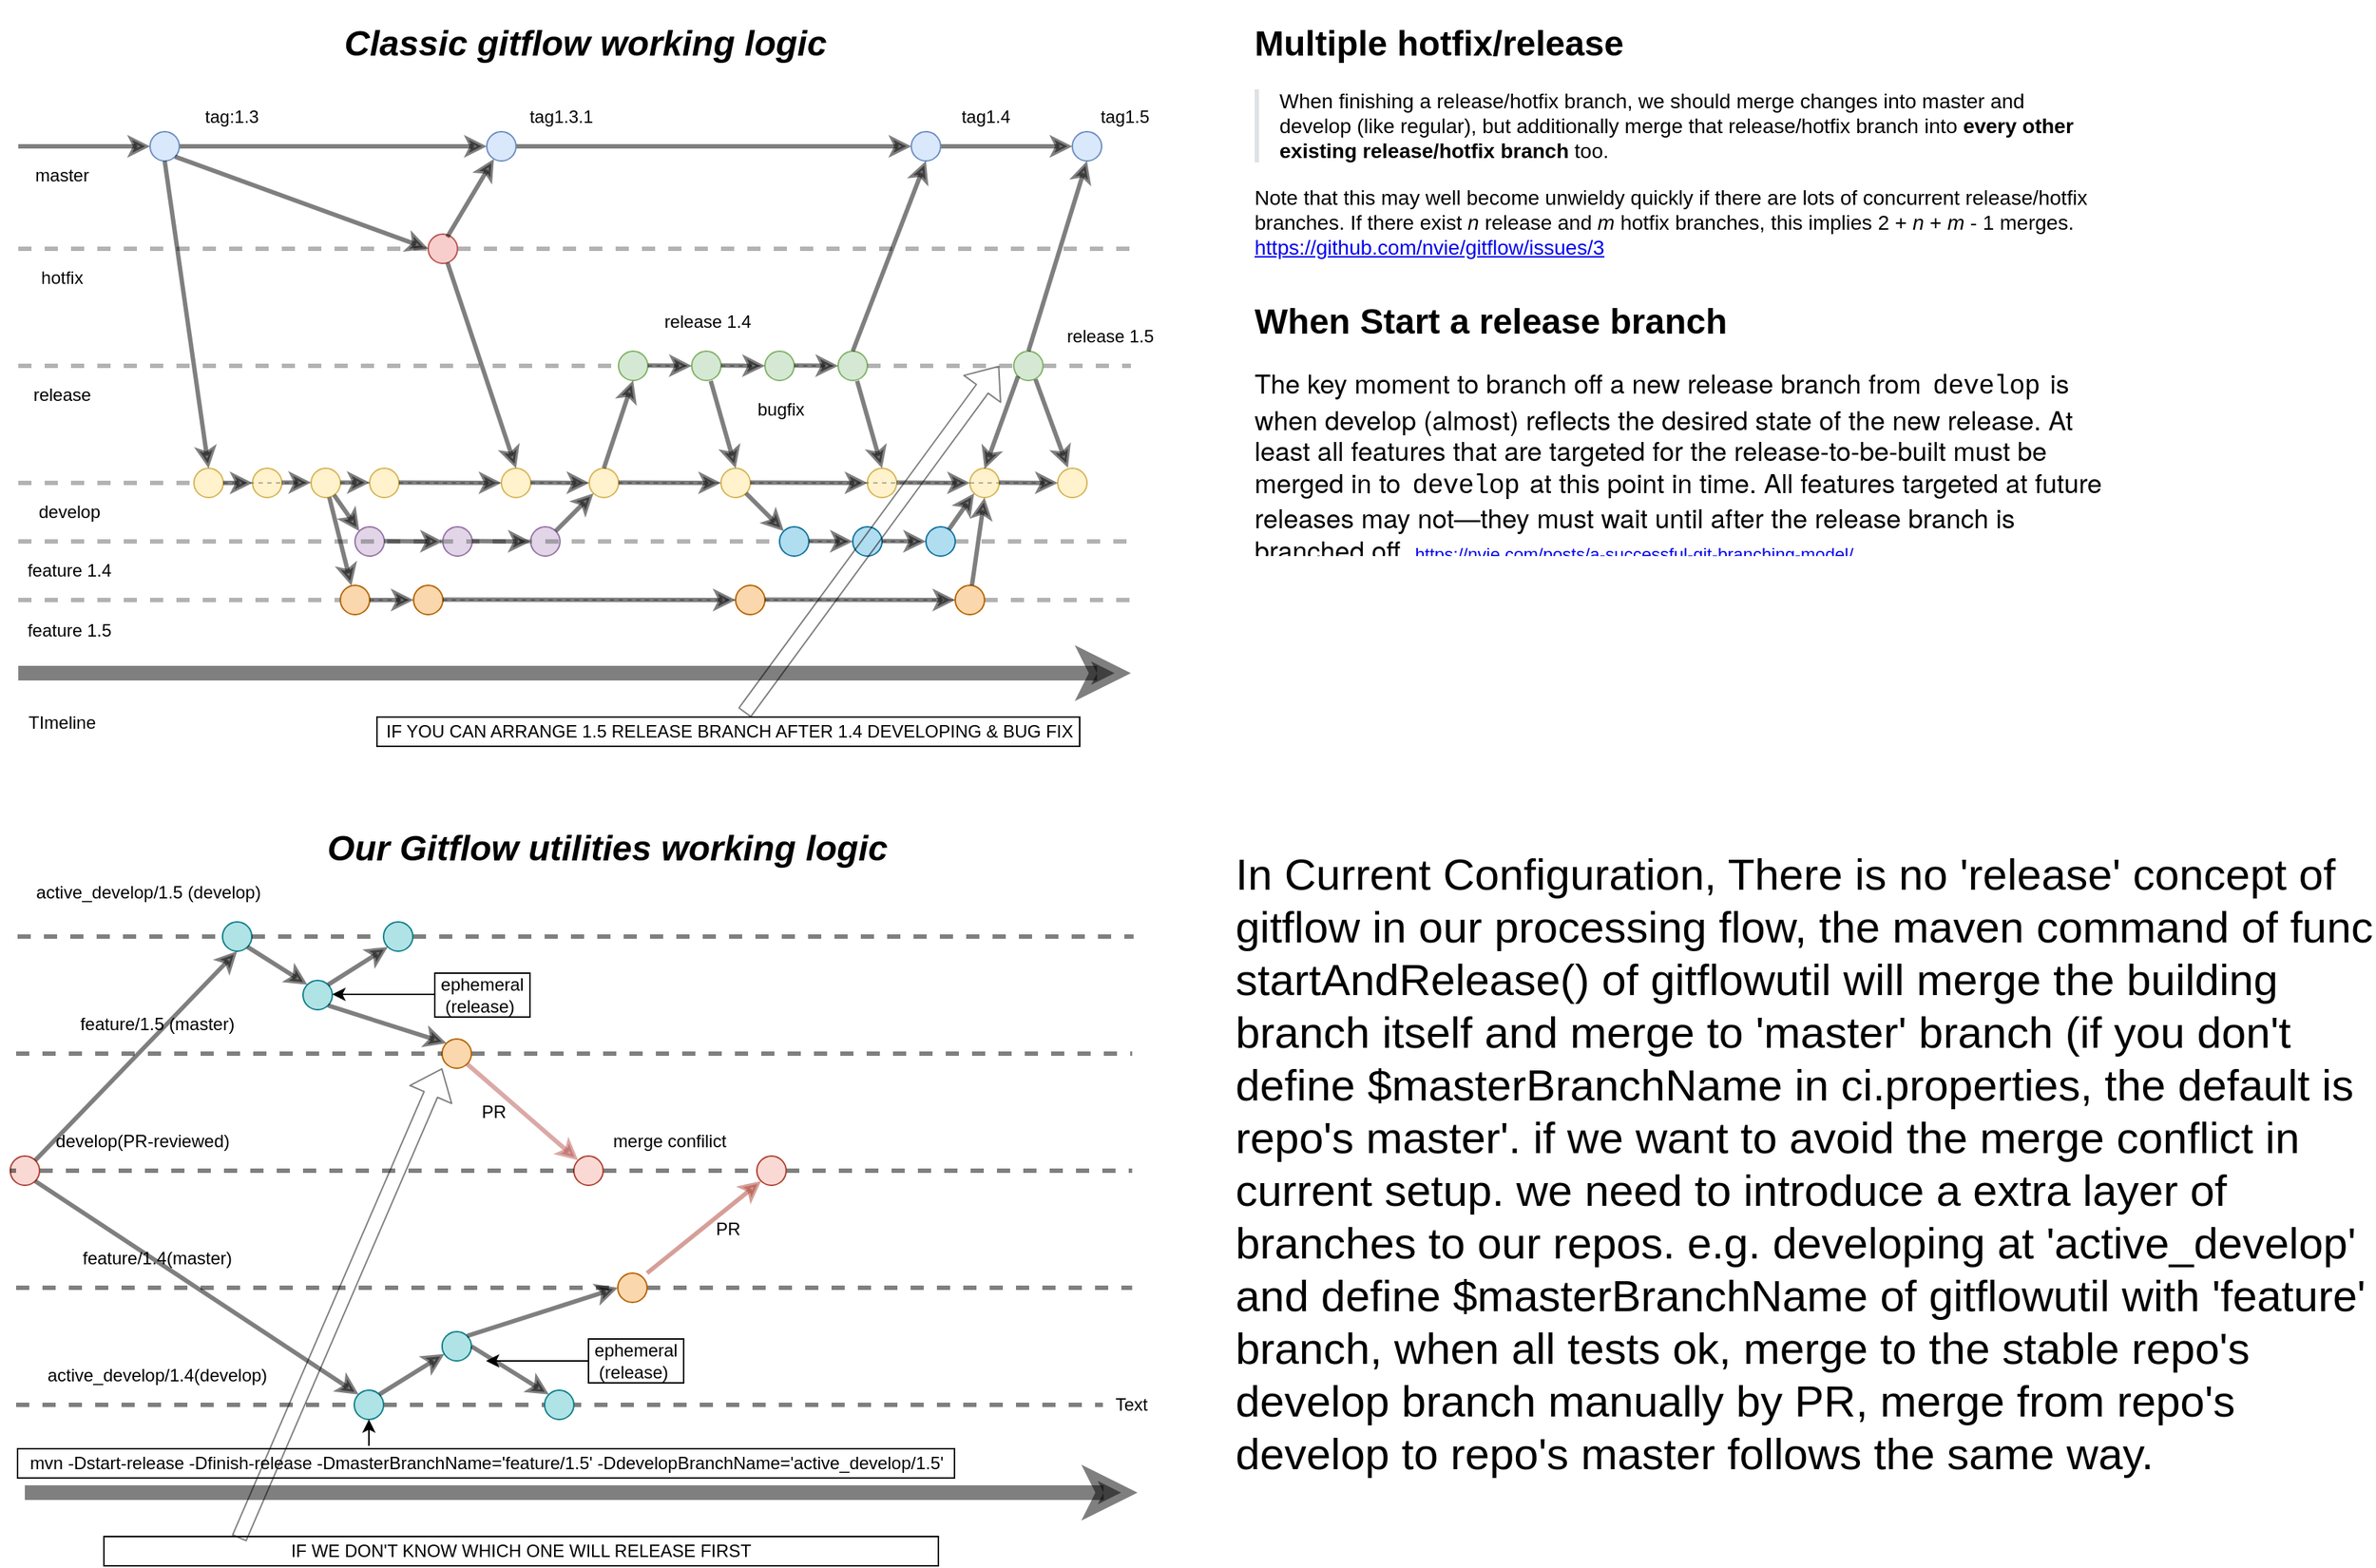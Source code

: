 <mxfile version="13.0.1" type="github">
  <diagram id="pTIBHhMJ6O9ynmmQ5_P_" name="Page-1">
    <mxGraphModel dx="1330" dy="680" grid="1" gridSize="10" guides="1" tooltips="1" connect="1" arrows="1" fold="1" page="1" pageScale="1" pageWidth="850" pageHeight="1100" math="0" shadow="0">
      <root>
        <mxCell id="0" />
        <mxCell id="1" parent="0" />
        <mxCell id="IrSjTnCQqFItNlR5k4_0-5" value="" style="endArrow=none;dashed=1;html=1;opacity=50;fillColor=#f5f5f5;strokeColor=#666666;strokeWidth=3;" parent="1" source="IrSjTnCQqFItNlR5k4_0-18" edge="1">
          <mxGeometry width="50" height="50" relative="1" as="geometry">
            <mxPoint x="40.5" y="180" as="sourcePoint" />
            <mxPoint x="800.5" y="180" as="targetPoint" />
          </mxGeometry>
        </mxCell>
        <mxCell id="IrSjTnCQqFItNlR5k4_0-6" value="" style="endArrow=none;dashed=1;html=1;opacity=50;fillColor=#f5f5f5;strokeColor=#666666;strokeWidth=3;" parent="1" source="IrSjTnCQqFItNlR5k4_0-28" edge="1">
          <mxGeometry width="50" height="50" relative="1" as="geometry">
            <mxPoint x="40.5" y="260" as="sourcePoint" />
            <mxPoint x="800.5" y="260" as="targetPoint" />
          </mxGeometry>
        </mxCell>
        <mxCell id="IrSjTnCQqFItNlR5k4_0-1" value="" style="endArrow=classic;html=1;strokeWidth=3;opacity=50;" parent="1" edge="1">
          <mxGeometry width="50" height="50" relative="1" as="geometry">
            <mxPoint x="40.5" y="110" as="sourcePoint" />
            <mxPoint x="130.5" y="110" as="targetPoint" />
          </mxGeometry>
        </mxCell>
        <mxCell id="IrSjTnCQqFItNlR5k4_0-2" value="" style="endArrow=classic;html=1;strokeWidth=3;opacity=50;" parent="1" edge="1">
          <mxGeometry width="50" height="50" relative="1" as="geometry">
            <mxPoint x="150.5" y="110" as="sourcePoint" />
            <mxPoint x="360.5" y="110" as="targetPoint" />
          </mxGeometry>
        </mxCell>
        <mxCell id="IrSjTnCQqFItNlR5k4_0-3" value="" style="endArrow=classic;html=1;strokeWidth=3;opacity=50;" parent="1" edge="1">
          <mxGeometry width="50" height="50" relative="1" as="geometry">
            <mxPoint x="380.5" y="110" as="sourcePoint" />
            <mxPoint x="650.5" y="110" as="targetPoint" />
          </mxGeometry>
        </mxCell>
        <mxCell id="IrSjTnCQqFItNlR5k4_0-4" value="" style="endArrow=classic;html=1;strokeWidth=3;opacity=50;" parent="1" edge="1">
          <mxGeometry width="50" height="50" relative="1" as="geometry">
            <mxPoint x="670.5" y="110" as="sourcePoint" />
            <mxPoint x="760.5" y="110" as="targetPoint" />
          </mxGeometry>
        </mxCell>
        <mxCell id="IrSjTnCQqFItNlR5k4_0-7" value="" style="endArrow=none;dashed=1;html=1;opacity=50;fillColor=#f5f5f5;strokeColor=#666666;" parent="1" source="IrSjTnCQqFItNlR5k4_0-49" edge="1">
          <mxGeometry width="50" height="50" relative="1" as="geometry">
            <mxPoint x="40.5" y="340" as="sourcePoint" />
            <mxPoint x="760.5" y="340" as="targetPoint" />
          </mxGeometry>
        </mxCell>
        <mxCell id="IrSjTnCQqFItNlR5k4_0-8" value="" style="endArrow=none;dashed=1;html=1;opacity=50;fillColor=#f5f5f5;strokeColor=#666666;strokeWidth=3;" parent="1" source="IrSjTnCQqFItNlR5k4_0-58" edge="1">
          <mxGeometry width="50" height="50" relative="1" as="geometry">
            <mxPoint x="40.5" y="380" as="sourcePoint" />
            <mxPoint x="800.5" y="380" as="targetPoint" />
          </mxGeometry>
        </mxCell>
        <mxCell id="IrSjTnCQqFItNlR5k4_0-9" value="" style="endArrow=none;dashed=1;html=1;opacity=50;fillColor=#f5f5f5;strokeColor=#666666;strokeWidth=3;" parent="1" source="IrSjTnCQqFItNlR5k4_0-66" edge="1">
          <mxGeometry width="50" height="50" relative="1" as="geometry">
            <mxPoint x="40.5" y="420" as="sourcePoint" />
            <mxPoint x="800.5" y="420" as="targetPoint" />
          </mxGeometry>
        </mxCell>
        <mxCell id="IrSjTnCQqFItNlR5k4_0-10" value="" style="endArrow=classic;html=1;opacity=50;strokeWidth=10;" parent="1" edge="1">
          <mxGeometry width="50" height="50" relative="1" as="geometry">
            <mxPoint x="40.5" y="470" as="sourcePoint" />
            <mxPoint x="800.5" y="470" as="targetPoint" />
          </mxGeometry>
        </mxCell>
        <mxCell id="IrSjTnCQqFItNlR5k4_0-14" value="" style="ellipse;whiteSpace=wrap;html=1;aspect=fixed;fillColor=#dae8fc;strokeColor=#6c8ebf;" parent="1" vertex="1">
          <mxGeometry x="130.5" y="100" width="20" height="20" as="geometry" />
        </mxCell>
        <mxCell id="IrSjTnCQqFItNlR5k4_0-15" value="" style="ellipse;whiteSpace=wrap;html=1;aspect=fixed;fillColor=#dae8fc;strokeColor=#6c8ebf;" parent="1" vertex="1">
          <mxGeometry x="360.5" y="100" width="20" height="20" as="geometry" />
        </mxCell>
        <mxCell id="IrSjTnCQqFItNlR5k4_0-16" value="" style="ellipse;whiteSpace=wrap;html=1;aspect=fixed;fillColor=#dae8fc;strokeColor=#6c8ebf;" parent="1" vertex="1">
          <mxGeometry x="650.5" y="100" width="20" height="20" as="geometry" />
        </mxCell>
        <mxCell id="IrSjTnCQqFItNlR5k4_0-17" value="" style="ellipse;whiteSpace=wrap;html=1;aspect=fixed;fillColor=#dae8fc;strokeColor=#6c8ebf;" parent="1" vertex="1">
          <mxGeometry x="760.5" y="100" width="20" height="20" as="geometry" />
        </mxCell>
        <mxCell id="IrSjTnCQqFItNlR5k4_0-18" value="" style="ellipse;whiteSpace=wrap;html=1;aspect=fixed;fillColor=#f8cecc;strokeColor=#b85450;" parent="1" vertex="1">
          <mxGeometry x="320.5" y="170" width="20" height="20" as="geometry" />
        </mxCell>
        <mxCell id="IrSjTnCQqFItNlR5k4_0-19" value="" style="endArrow=none;dashed=1;html=1;opacity=50;fillColor=#f5f5f5;strokeColor=#666666;strokeWidth=3;" parent="1" target="IrSjTnCQqFItNlR5k4_0-18" edge="1">
          <mxGeometry width="50" height="50" relative="1" as="geometry">
            <mxPoint x="40.5" y="180" as="sourcePoint" />
            <mxPoint x="760.5" y="180" as="targetPoint" />
          </mxGeometry>
        </mxCell>
        <mxCell id="IrSjTnCQqFItNlR5k4_0-20" value="" style="ellipse;whiteSpace=wrap;html=1;aspect=fixed;fillColor=#d5e8d4;strokeColor=#82b366;" parent="1" vertex="1">
          <mxGeometry x="450.5" y="250" width="20" height="20" as="geometry" />
        </mxCell>
        <mxCell id="IrSjTnCQqFItNlR5k4_0-21" value="" style="endArrow=none;dashed=1;html=1;opacity=50;fillColor=#f5f5f5;strokeColor=#666666;strokeWidth=3;" parent="1" target="IrSjTnCQqFItNlR5k4_0-20" edge="1">
          <mxGeometry width="50" height="50" relative="1" as="geometry">
            <mxPoint x="40.5" y="260" as="sourcePoint" />
            <mxPoint x="760.5" y="260" as="targetPoint" />
          </mxGeometry>
        </mxCell>
        <mxCell id="IrSjTnCQqFItNlR5k4_0-22" value="" style="ellipse;whiteSpace=wrap;html=1;aspect=fixed;fillColor=#d5e8d4;strokeColor=#82b366;" parent="1" vertex="1">
          <mxGeometry x="500.5" y="250" width="20" height="20" as="geometry" />
        </mxCell>
        <mxCell id="IrSjTnCQqFItNlR5k4_0-23" value="" style="endArrow=none;dashed=1;html=1;opacity=50;fillColor=#f5f5f5;strokeColor=#666666;" parent="1" source="IrSjTnCQqFItNlR5k4_0-20" target="IrSjTnCQqFItNlR5k4_0-22" edge="1">
          <mxGeometry width="50" height="50" relative="1" as="geometry">
            <mxPoint x="470.5" y="260" as="sourcePoint" />
            <mxPoint x="760.5" y="260" as="targetPoint" />
          </mxGeometry>
        </mxCell>
        <mxCell id="IrSjTnCQqFItNlR5k4_0-24" value="" style="ellipse;whiteSpace=wrap;html=1;aspect=fixed;fillColor=#d5e8d4;strokeColor=#82b366;" parent="1" vertex="1">
          <mxGeometry x="550.5" y="250" width="20" height="20" as="geometry" />
        </mxCell>
        <mxCell id="IrSjTnCQqFItNlR5k4_0-25" value="" style="endArrow=none;dashed=1;html=1;opacity=50;fillColor=#f5f5f5;strokeColor=#666666;" parent="1" source="IrSjTnCQqFItNlR5k4_0-22" target="IrSjTnCQqFItNlR5k4_0-24" edge="1">
          <mxGeometry width="50" height="50" relative="1" as="geometry">
            <mxPoint x="520.5" y="260" as="sourcePoint" />
            <mxPoint x="760.5" y="260" as="targetPoint" />
          </mxGeometry>
        </mxCell>
        <mxCell id="IrSjTnCQqFItNlR5k4_0-26" value="" style="ellipse;whiteSpace=wrap;html=1;aspect=fixed;fillColor=#d5e8d4;strokeColor=#82b366;" parent="1" vertex="1">
          <mxGeometry x="600.5" y="250" width="20" height="20" as="geometry" />
        </mxCell>
        <mxCell id="IrSjTnCQqFItNlR5k4_0-27" value="" style="endArrow=none;dashed=1;html=1;opacity=50;fillColor=#f5f5f5;strokeColor=#666666;" parent="1" source="IrSjTnCQqFItNlR5k4_0-24" target="IrSjTnCQqFItNlR5k4_0-26" edge="1">
          <mxGeometry width="50" height="50" relative="1" as="geometry">
            <mxPoint x="570.5" y="260" as="sourcePoint" />
            <mxPoint x="760.5" y="260" as="targetPoint" />
          </mxGeometry>
        </mxCell>
        <mxCell id="IrSjTnCQqFItNlR5k4_0-28" value="" style="ellipse;whiteSpace=wrap;html=1;aspect=fixed;fillColor=#d5e8d4;strokeColor=#82b366;" parent="1" vertex="1">
          <mxGeometry x="720.5" y="250" width="20" height="20" as="geometry" />
        </mxCell>
        <mxCell id="IrSjTnCQqFItNlR5k4_0-29" value="" style="endArrow=none;dashed=1;html=1;opacity=50;fillColor=#f5f5f5;strokeColor=#666666;strokeWidth=3;" parent="1" source="IrSjTnCQqFItNlR5k4_0-26" target="IrSjTnCQqFItNlR5k4_0-28" edge="1">
          <mxGeometry width="50" height="50" relative="1" as="geometry">
            <mxPoint x="620.5" y="260" as="sourcePoint" />
            <mxPoint x="760.5" y="260" as="targetPoint" />
          </mxGeometry>
        </mxCell>
        <mxCell id="IrSjTnCQqFItNlR5k4_0-34" value="" style="ellipse;whiteSpace=wrap;html=1;aspect=fixed;fillColor=#fff2cc;strokeColor=#d6b656;" parent="1" vertex="1">
          <mxGeometry x="160.5" y="330" width="20" height="20" as="geometry" />
        </mxCell>
        <mxCell id="IrSjTnCQqFItNlR5k4_0-35" value="" style="endArrow=none;dashed=1;html=1;opacity=50;fillColor=#f5f5f5;strokeColor=#666666;strokeWidth=3;" parent="1" target="IrSjTnCQqFItNlR5k4_0-34" edge="1">
          <mxGeometry width="50" height="50" relative="1" as="geometry">
            <mxPoint x="40.5" y="340" as="sourcePoint" />
            <mxPoint x="760.5" y="340" as="targetPoint" />
          </mxGeometry>
        </mxCell>
        <mxCell id="IrSjTnCQqFItNlR5k4_0-36" value="" style="ellipse;whiteSpace=wrap;html=1;aspect=fixed;fillColor=#fff2cc;strokeColor=#d6b656;" parent="1" vertex="1">
          <mxGeometry x="200.5" y="330" width="20" height="20" as="geometry" />
        </mxCell>
        <mxCell id="IrSjTnCQqFItNlR5k4_0-37" value="" style="ellipse;whiteSpace=wrap;html=1;aspect=fixed;fillColor=#fff2cc;strokeColor=#d6b656;" parent="1" vertex="1">
          <mxGeometry x="240.5" y="330" width="20" height="20" as="geometry" />
        </mxCell>
        <mxCell id="IrSjTnCQqFItNlR5k4_0-38" value="" style="endArrow=none;dashed=1;html=1;opacity=50;fillColor=#f5f5f5;strokeColor=#666666;" parent="1" source="IrSjTnCQqFItNlR5k4_0-34" target="IrSjTnCQqFItNlR5k4_0-37" edge="1">
          <mxGeometry width="50" height="50" relative="1" as="geometry">
            <mxPoint x="190.5" y="340" as="sourcePoint" />
            <mxPoint x="760.5" y="340" as="targetPoint" />
            <Array as="points">
              <mxPoint x="210.5" y="340" />
            </Array>
          </mxGeometry>
        </mxCell>
        <mxCell id="IrSjTnCQqFItNlR5k4_0-39" value="" style="ellipse;whiteSpace=wrap;html=1;aspect=fixed;fillColor=#fff2cc;strokeColor=#d6b656;" parent="1" vertex="1">
          <mxGeometry x="280.5" y="330" width="20" height="20" as="geometry" />
        </mxCell>
        <mxCell id="IrSjTnCQqFItNlR5k4_0-40" value="" style="endArrow=none;dashed=1;html=1;opacity=50;fillColor=#f5f5f5;strokeColor=#666666;" parent="1" source="IrSjTnCQqFItNlR5k4_0-37" target="IrSjTnCQqFItNlR5k4_0-39" edge="1">
          <mxGeometry width="50" height="50" relative="1" as="geometry">
            <mxPoint x="270.5" y="340" as="sourcePoint" />
            <mxPoint x="760.5" y="340" as="targetPoint" />
          </mxGeometry>
        </mxCell>
        <mxCell id="IrSjTnCQqFItNlR5k4_0-41" value="" style="ellipse;whiteSpace=wrap;html=1;aspect=fixed;fillColor=#fff2cc;strokeColor=#d6b656;" parent="1" vertex="1">
          <mxGeometry x="370.5" y="330" width="20" height="20" as="geometry" />
        </mxCell>
        <mxCell id="IrSjTnCQqFItNlR5k4_0-42" value="" style="endArrow=none;dashed=1;html=1;opacity=50;fillColor=#f5f5f5;strokeColor=#666666;" parent="1" source="IrSjTnCQqFItNlR5k4_0-39" target="IrSjTnCQqFItNlR5k4_0-41" edge="1">
          <mxGeometry width="50" height="50" relative="1" as="geometry">
            <mxPoint x="310.5" y="340" as="sourcePoint" />
            <mxPoint x="760.5" y="340" as="targetPoint" />
          </mxGeometry>
        </mxCell>
        <mxCell id="IrSjTnCQqFItNlR5k4_0-43" value="" style="ellipse;whiteSpace=wrap;html=1;aspect=fixed;fillColor=#fff2cc;strokeColor=#d6b656;" parent="1" vertex="1">
          <mxGeometry x="430.5" y="330" width="20" height="20" as="geometry" />
        </mxCell>
        <mxCell id="IrSjTnCQqFItNlR5k4_0-44" value="" style="endArrow=none;dashed=1;html=1;opacity=50;fillColor=#f5f5f5;strokeColor=#666666;" parent="1" source="IrSjTnCQqFItNlR5k4_0-41" target="IrSjTnCQqFItNlR5k4_0-43" edge="1">
          <mxGeometry width="50" height="50" relative="1" as="geometry">
            <mxPoint x="390.5" y="340" as="sourcePoint" />
            <mxPoint x="760.5" y="340" as="targetPoint" />
          </mxGeometry>
        </mxCell>
        <mxCell id="IrSjTnCQqFItNlR5k4_0-45" value="" style="ellipse;whiteSpace=wrap;html=1;aspect=fixed;fillColor=#fff2cc;strokeColor=#d6b656;" parent="1" vertex="1">
          <mxGeometry x="520.5" y="330" width="20" height="20" as="geometry" />
        </mxCell>
        <mxCell id="IrSjTnCQqFItNlR5k4_0-46" value="" style="endArrow=none;dashed=1;html=1;opacity=50;fillColor=#f5f5f5;strokeColor=#666666;" parent="1" source="IrSjTnCQqFItNlR5k4_0-43" target="IrSjTnCQqFItNlR5k4_0-45" edge="1">
          <mxGeometry width="50" height="50" relative="1" as="geometry">
            <mxPoint x="450.5" y="340" as="sourcePoint" />
            <mxPoint x="760.5" y="340" as="targetPoint" />
          </mxGeometry>
        </mxCell>
        <mxCell id="IrSjTnCQqFItNlR5k4_0-47" value="" style="ellipse;whiteSpace=wrap;html=1;aspect=fixed;fillColor=#fff2cc;strokeColor=#d6b656;" parent="1" vertex="1">
          <mxGeometry x="620.5" y="330" width="20" height="20" as="geometry" />
        </mxCell>
        <mxCell id="IrSjTnCQqFItNlR5k4_0-48" value="" style="ellipse;whiteSpace=wrap;html=1;aspect=fixed;fillColor=#fff2cc;strokeColor=#d6b656;" parent="1" vertex="1">
          <mxGeometry x="690.5" y="330" width="20" height="20" as="geometry" />
        </mxCell>
        <mxCell id="IrSjTnCQqFItNlR5k4_0-49" value="" style="ellipse;whiteSpace=wrap;html=1;aspect=fixed;fillColor=#fff2cc;strokeColor=#d6b656;" parent="1" vertex="1">
          <mxGeometry x="750.5" y="330" width="20" height="20" as="geometry" />
        </mxCell>
        <mxCell id="IrSjTnCQqFItNlR5k4_0-50" value="" style="endArrow=none;dashed=1;html=1;opacity=50;fillColor=#f5f5f5;strokeColor=#666666;" parent="1" source="IrSjTnCQqFItNlR5k4_0-45" target="IrSjTnCQqFItNlR5k4_0-49" edge="1">
          <mxGeometry width="50" height="50" relative="1" as="geometry">
            <mxPoint x="540.5" y="340" as="sourcePoint" />
            <mxPoint x="760.5" y="340" as="targetPoint" />
          </mxGeometry>
        </mxCell>
        <mxCell id="IrSjTnCQqFItNlR5k4_0-51" value="" style="ellipse;whiteSpace=wrap;html=1;aspect=fixed;fillColor=#e1d5e7;strokeColor=#9673a6;" parent="1" vertex="1">
          <mxGeometry x="270.5" y="370" width="20" height="20" as="geometry" />
        </mxCell>
        <mxCell id="IrSjTnCQqFItNlR5k4_0-52" value="" style="ellipse;whiteSpace=wrap;html=1;aspect=fixed;fillColor=#e1d5e7;strokeColor=#9673a6;" parent="1" vertex="1">
          <mxGeometry x="330.5" y="370" width="20" height="20" as="geometry" />
        </mxCell>
        <mxCell id="IrSjTnCQqFItNlR5k4_0-53" value="" style="ellipse;whiteSpace=wrap;html=1;aspect=fixed;fillColor=#e1d5e7;strokeColor=#9673a6;" parent="1" vertex="1">
          <mxGeometry x="390.5" y="370" width="20" height="20" as="geometry" />
        </mxCell>
        <mxCell id="IrSjTnCQqFItNlR5k4_0-54" value="" style="ellipse;whiteSpace=wrap;html=1;aspect=fixed;fillColor=#b1ddf0;strokeColor=#10739e;" parent="1" vertex="1">
          <mxGeometry x="560.5" y="370" width="20" height="20" as="geometry" />
        </mxCell>
        <mxCell id="IrSjTnCQqFItNlR5k4_0-55" value="" style="endArrow=none;dashed=1;html=1;opacity=50;fillColor=#f5f5f5;strokeColor=#666666;strokeWidth=3;" parent="1" target="IrSjTnCQqFItNlR5k4_0-54" edge="1">
          <mxGeometry width="50" height="50" relative="1" as="geometry">
            <mxPoint x="40.5" y="380" as="sourcePoint" />
            <mxPoint x="760.5" y="380" as="targetPoint" />
          </mxGeometry>
        </mxCell>
        <mxCell id="IrSjTnCQqFItNlR5k4_0-56" value="" style="ellipse;whiteSpace=wrap;html=1;aspect=fixed;fillColor=#b1ddf0;strokeColor=#10739e;" parent="1" vertex="1">
          <mxGeometry x="610.5" y="370" width="20" height="20" as="geometry" />
        </mxCell>
        <mxCell id="IrSjTnCQqFItNlR5k4_0-57" value="" style="endArrow=none;dashed=1;html=1;opacity=50;fillColor=#f5f5f5;strokeColor=#666666;" parent="1" source="IrSjTnCQqFItNlR5k4_0-54" target="IrSjTnCQqFItNlR5k4_0-56" edge="1">
          <mxGeometry width="50" height="50" relative="1" as="geometry">
            <mxPoint x="580.5" y="380" as="sourcePoint" />
            <mxPoint x="760.5" y="380" as="targetPoint" />
          </mxGeometry>
        </mxCell>
        <mxCell id="IrSjTnCQqFItNlR5k4_0-58" value="" style="ellipse;whiteSpace=wrap;html=1;aspect=fixed;fillColor=#b1ddf0;strokeColor=#10739e;" parent="1" vertex="1">
          <mxGeometry x="660.5" y="370" width="20" height="20" as="geometry" />
        </mxCell>
        <mxCell id="IrSjTnCQqFItNlR5k4_0-59" value="" style="endArrow=none;dashed=1;html=1;opacity=50;fillColor=#f5f5f5;strokeColor=#666666;" parent="1" source="IrSjTnCQqFItNlR5k4_0-56" target="IrSjTnCQqFItNlR5k4_0-58" edge="1">
          <mxGeometry width="50" height="50" relative="1" as="geometry">
            <mxPoint x="630.5" y="380" as="sourcePoint" />
            <mxPoint x="760.5" y="380" as="targetPoint" />
          </mxGeometry>
        </mxCell>
        <mxCell id="IrSjTnCQqFItNlR5k4_0-60" value="" style="ellipse;whiteSpace=wrap;html=1;aspect=fixed;fillColor=#fad7ac;strokeColor=#b46504;" parent="1" vertex="1">
          <mxGeometry x="260.5" y="410" width="20" height="20" as="geometry" />
        </mxCell>
        <mxCell id="IrSjTnCQqFItNlR5k4_0-61" value="" style="endArrow=none;dashed=1;html=1;opacity=50;fillColor=#f5f5f5;strokeColor=#666666;strokeWidth=3;" parent="1" target="IrSjTnCQqFItNlR5k4_0-60" edge="1">
          <mxGeometry width="50" height="50" relative="1" as="geometry">
            <mxPoint x="40.5" y="420" as="sourcePoint" />
            <mxPoint x="760.5" y="420" as="targetPoint" />
          </mxGeometry>
        </mxCell>
        <mxCell id="IrSjTnCQqFItNlR5k4_0-62" value="" style="ellipse;whiteSpace=wrap;html=1;aspect=fixed;fillColor=#fad7ac;strokeColor=#b46504;" parent="1" vertex="1">
          <mxGeometry x="310.5" y="410" width="20" height="20" as="geometry" />
        </mxCell>
        <mxCell id="IrSjTnCQqFItNlR5k4_0-63" value="" style="endArrow=none;dashed=1;html=1;opacity=50;fillColor=#f5f5f5;strokeColor=#666666;" parent="1" source="IrSjTnCQqFItNlR5k4_0-60" target="IrSjTnCQqFItNlR5k4_0-62" edge="1">
          <mxGeometry width="50" height="50" relative="1" as="geometry">
            <mxPoint x="280.5" y="420" as="sourcePoint" />
            <mxPoint x="760.5" y="420" as="targetPoint" />
          </mxGeometry>
        </mxCell>
        <mxCell id="IrSjTnCQqFItNlR5k4_0-64" value="" style="ellipse;whiteSpace=wrap;html=1;aspect=fixed;fillColor=#fad7ac;strokeColor=#b46504;" parent="1" vertex="1">
          <mxGeometry x="530.5" y="410" width="20" height="20" as="geometry" />
        </mxCell>
        <mxCell id="IrSjTnCQqFItNlR5k4_0-65" value="" style="endArrow=none;dashed=1;html=1;opacity=50;fillColor=#f5f5f5;strokeColor=#666666;" parent="1" source="IrSjTnCQqFItNlR5k4_0-62" target="IrSjTnCQqFItNlR5k4_0-64" edge="1">
          <mxGeometry width="50" height="50" relative="1" as="geometry">
            <mxPoint x="330.5" y="420" as="sourcePoint" />
            <mxPoint x="760.5" y="420" as="targetPoint" />
          </mxGeometry>
        </mxCell>
        <mxCell id="IrSjTnCQqFItNlR5k4_0-66" value="" style="ellipse;whiteSpace=wrap;html=1;aspect=fixed;fillColor=#fad7ac;strokeColor=#b46504;" parent="1" vertex="1">
          <mxGeometry x="680.5" y="410" width="20" height="20" as="geometry" />
        </mxCell>
        <mxCell id="IrSjTnCQqFItNlR5k4_0-67" value="" style="endArrow=none;dashed=1;html=1;opacity=50;fillColor=#f5f5f5;strokeColor=#666666;" parent="1" source="IrSjTnCQqFItNlR5k4_0-64" target="IrSjTnCQqFItNlR5k4_0-66" edge="1">
          <mxGeometry width="50" height="50" relative="1" as="geometry">
            <mxPoint x="550.5" y="420" as="sourcePoint" />
            <mxPoint x="760.5" y="420" as="targetPoint" />
          </mxGeometry>
        </mxCell>
        <mxCell id="IrSjTnCQqFItNlR5k4_0-70" value="" style="endArrow=classic;html=1;strokeWidth=3;opacity=50;exitX=0.5;exitY=1;exitDx=0;exitDy=0;entryX=0.5;entryY=0;entryDx=0;entryDy=0;" parent="1" source="IrSjTnCQqFItNlR5k4_0-14" target="IrSjTnCQqFItNlR5k4_0-34" edge="1">
          <mxGeometry width="50" height="50" relative="1" as="geometry">
            <mxPoint x="130.5" y="190" as="sourcePoint" />
            <mxPoint x="180.5" y="140" as="targetPoint" />
          </mxGeometry>
        </mxCell>
        <mxCell id="IrSjTnCQqFItNlR5k4_0-71" value="" style="endArrow=classic;html=1;strokeWidth=3;opacity=50;exitX=1;exitY=0.5;exitDx=0;exitDy=0;" parent="1" source="IrSjTnCQqFItNlR5k4_0-34" edge="1">
          <mxGeometry width="50" height="50" relative="1" as="geometry">
            <mxPoint x="410.5" y="310" as="sourcePoint" />
            <mxPoint x="200.5" y="340" as="targetPoint" />
          </mxGeometry>
        </mxCell>
        <mxCell id="IrSjTnCQqFItNlR5k4_0-72" value="" style="endArrow=classic;html=1;strokeWidth=3;opacity=50;exitX=1;exitY=0.5;exitDx=0;exitDy=0;" parent="1" edge="1">
          <mxGeometry width="50" height="50" relative="1" as="geometry">
            <mxPoint x="220.5" y="339.76" as="sourcePoint" />
            <mxPoint x="240.5" y="339.76" as="targetPoint" />
          </mxGeometry>
        </mxCell>
        <mxCell id="IrSjTnCQqFItNlR5k4_0-73" value="" style="endArrow=classic;html=1;strokeWidth=3;opacity=50;exitX=1;exitY=0.5;exitDx=0;exitDy=0;" parent="1" edge="1">
          <mxGeometry width="50" height="50" relative="1" as="geometry">
            <mxPoint x="260.5" y="339.76" as="sourcePoint" />
            <mxPoint x="280.5" y="339.76" as="targetPoint" />
          </mxGeometry>
        </mxCell>
        <mxCell id="IrSjTnCQqFItNlR5k4_0-74" value="" style="endArrow=classic;html=1;strokeWidth=3;opacity=50;exitX=1;exitY=0.5;exitDx=0;exitDy=0;" parent="1" edge="1">
          <mxGeometry width="50" height="50" relative="1" as="geometry">
            <mxPoint x="300.5" y="339.76" as="sourcePoint" />
            <mxPoint x="370.5" y="340" as="targetPoint" />
          </mxGeometry>
        </mxCell>
        <mxCell id="IrSjTnCQqFItNlR5k4_0-75" value="" style="endArrow=classic;html=1;strokeWidth=3;opacity=50;exitX=1;exitY=0.5;exitDx=0;exitDy=0;" parent="1" edge="1">
          <mxGeometry width="50" height="50" relative="1" as="geometry">
            <mxPoint x="390.5" y="339.76" as="sourcePoint" />
            <mxPoint x="430.5" y="340" as="targetPoint" />
          </mxGeometry>
        </mxCell>
        <mxCell id="IrSjTnCQqFItNlR5k4_0-76" value="" style="endArrow=classic;html=1;strokeWidth=3;opacity=50;exitX=1;exitY=0.5;exitDx=0;exitDy=0;" parent="1" edge="1">
          <mxGeometry width="50" height="50" relative="1" as="geometry">
            <mxPoint x="450.5" y="339.76" as="sourcePoint" />
            <mxPoint x="520.5" y="340" as="targetPoint" />
          </mxGeometry>
        </mxCell>
        <mxCell id="IrSjTnCQqFItNlR5k4_0-77" value="" style="endArrow=classic;html=1;strokeWidth=3;opacity=50;exitX=1;exitY=0.5;exitDx=0;exitDy=0;" parent="1" edge="1">
          <mxGeometry width="50" height="50" relative="1" as="geometry">
            <mxPoint x="540.5" y="339.76" as="sourcePoint" />
            <mxPoint x="620.5" y="340" as="targetPoint" />
          </mxGeometry>
        </mxCell>
        <mxCell id="IrSjTnCQqFItNlR5k4_0-78" value="" style="endArrow=classic;html=1;strokeWidth=3;opacity=50;exitX=1;exitY=0.5;exitDx=0;exitDy=0;" parent="1" edge="1">
          <mxGeometry width="50" height="50" relative="1" as="geometry">
            <mxPoint x="640.5" y="339.76" as="sourcePoint" />
            <mxPoint x="690.5" y="340" as="targetPoint" />
          </mxGeometry>
        </mxCell>
        <mxCell id="IrSjTnCQqFItNlR5k4_0-79" value="" style="endArrow=classic;html=1;strokeWidth=3;opacity=50;exitX=1;exitY=0.5;exitDx=0;exitDy=0;" parent="1" edge="1">
          <mxGeometry width="50" height="50" relative="1" as="geometry">
            <mxPoint x="710.5" y="339.76" as="sourcePoint" />
            <mxPoint x="750.5" y="340" as="targetPoint" />
          </mxGeometry>
        </mxCell>
        <mxCell id="IrSjTnCQqFItNlR5k4_0-80" value="" style="endArrow=classic;html=1;strokeWidth=3;opacity=50;exitX=1;exitY=0.5;exitDx=0;exitDy=0;" parent="1" edge="1">
          <mxGeometry width="50" height="50" relative="1" as="geometry">
            <mxPoint x="290.5" y="379.76" as="sourcePoint" />
            <mxPoint x="330.5" y="380" as="targetPoint" />
          </mxGeometry>
        </mxCell>
        <mxCell id="IrSjTnCQqFItNlR5k4_0-81" value="" style="endArrow=classic;html=1;strokeWidth=3;opacity=50;exitX=1;exitY=0.5;exitDx=0;exitDy=0;" parent="1" edge="1">
          <mxGeometry width="50" height="50" relative="1" as="geometry">
            <mxPoint x="350.5" y="379.76" as="sourcePoint" />
            <mxPoint x="390.5" y="380" as="targetPoint" />
          </mxGeometry>
        </mxCell>
        <mxCell id="IrSjTnCQqFItNlR5k4_0-82" value="" style="endArrow=classic;html=1;strokeWidth=3;opacity=50;exitX=1;exitY=0.5;exitDx=0;exitDy=0;" parent="1" edge="1">
          <mxGeometry width="50" height="50" relative="1" as="geometry">
            <mxPoint x="580.5" y="379.76" as="sourcePoint" />
            <mxPoint x="610.5" y="380" as="targetPoint" />
          </mxGeometry>
        </mxCell>
        <mxCell id="IrSjTnCQqFItNlR5k4_0-83" value="" style="endArrow=classic;html=1;strokeWidth=3;opacity=50;exitX=1;exitY=0.5;exitDx=0;exitDy=0;" parent="1" edge="1">
          <mxGeometry width="50" height="50" relative="1" as="geometry">
            <mxPoint x="630.5" y="379.76" as="sourcePoint" />
            <mxPoint x="660.5" y="380" as="targetPoint" />
          </mxGeometry>
        </mxCell>
        <mxCell id="IrSjTnCQqFItNlR5k4_0-84" value="" style="endArrow=classic;html=1;strokeWidth=3;opacity=50;" parent="1" edge="1">
          <mxGeometry width="50" height="50" relative="1" as="geometry">
            <mxPoint x="280.5" y="420" as="sourcePoint" />
            <mxPoint x="310.5" y="420" as="targetPoint" />
          </mxGeometry>
        </mxCell>
        <mxCell id="IrSjTnCQqFItNlR5k4_0-85" value="" style="endArrow=classic;html=1;strokeWidth=3;opacity=50;entryX=0;entryY=0.5;entryDx=0;entryDy=0;" parent="1" target="IrSjTnCQqFItNlR5k4_0-64" edge="1">
          <mxGeometry width="50" height="50" relative="1" as="geometry">
            <mxPoint x="330.5" y="419.8" as="sourcePoint" />
            <mxPoint x="360.5" y="419.8" as="targetPoint" />
          </mxGeometry>
        </mxCell>
        <mxCell id="IrSjTnCQqFItNlR5k4_0-86" value="" style="endArrow=classic;html=1;strokeWidth=3;opacity=50;" parent="1" edge="1">
          <mxGeometry width="50" height="50" relative="1" as="geometry">
            <mxPoint x="550.5" y="419.8" as="sourcePoint" />
            <mxPoint x="680.5" y="420" as="targetPoint" />
          </mxGeometry>
        </mxCell>
        <mxCell id="IrSjTnCQqFItNlR5k4_0-87" value="" style="endArrow=classic;html=1;strokeWidth=3;opacity=50;" parent="1" source="IrSjTnCQqFItNlR5k4_0-66" edge="1">
          <mxGeometry width="50" height="50" relative="1" as="geometry">
            <mxPoint x="690.5" y="410" as="sourcePoint" />
            <mxPoint x="700.5" y="350" as="targetPoint" />
          </mxGeometry>
        </mxCell>
        <mxCell id="IrSjTnCQqFItNlR5k4_0-88" value="" style="endArrow=classic;html=1;strokeWidth=3;opacity=50;entryX=0;entryY=1;entryDx=0;entryDy=0;" parent="1" source="IrSjTnCQqFItNlR5k4_0-58" target="IrSjTnCQqFItNlR5k4_0-48" edge="1">
          <mxGeometry width="50" height="50" relative="1" as="geometry">
            <mxPoint x="670.5" y="370" as="sourcePoint" />
            <mxPoint x="700.5" y="340" as="targetPoint" />
          </mxGeometry>
        </mxCell>
        <mxCell id="IrSjTnCQqFItNlR5k4_0-89" value="" style="endArrow=classic;html=1;strokeWidth=3;opacity=50;" parent="1" source="IrSjTnCQqFItNlR5k4_0-45" target="IrSjTnCQqFItNlR5k4_0-54" edge="1">
          <mxGeometry width="50" height="50" relative="1" as="geometry">
            <mxPoint x="540.5" y="390" as="sourcePoint" />
            <mxPoint x="590.5" y="340" as="targetPoint" />
          </mxGeometry>
        </mxCell>
        <mxCell id="IrSjTnCQqFItNlR5k4_0-90" value="" style="endArrow=classic;html=1;strokeWidth=3;opacity=50;entryX=0;entryY=0;entryDx=0;entryDy=0;" parent="1" source="IrSjTnCQqFItNlR5k4_0-37" target="IrSjTnCQqFItNlR5k4_0-51" edge="1">
          <mxGeometry width="50" height="50" relative="1" as="geometry">
            <mxPoint x="230.5" y="390" as="sourcePoint" />
            <mxPoint x="280.5" y="380" as="targetPoint" />
          </mxGeometry>
        </mxCell>
        <mxCell id="IrSjTnCQqFItNlR5k4_0-91" value="" style="endArrow=classic;html=1;strokeWidth=3;opacity=50;" parent="1" source="IrSjTnCQqFItNlR5k4_0-37" target="IrSjTnCQqFItNlR5k4_0-60" edge="1">
          <mxGeometry width="50" height="50" relative="1" as="geometry">
            <mxPoint x="240.5" y="364.0" as="sourcePoint" />
            <mxPoint x="264.5" y="396" as="targetPoint" />
          </mxGeometry>
        </mxCell>
        <mxCell id="IrSjTnCQqFItNlR5k4_0-92" value="" style="endArrow=classic;html=1;strokeWidth=3;opacity=50;exitX=1;exitY=0;exitDx=0;exitDy=0;" parent="1" source="IrSjTnCQqFItNlR5k4_0-53" target="IrSjTnCQqFItNlR5k4_0-43" edge="1">
          <mxGeometry width="50" height="50" relative="1" as="geometry">
            <mxPoint x="410.5" y="370" as="sourcePoint" />
            <mxPoint x="450.5" y="340" as="targetPoint" />
          </mxGeometry>
        </mxCell>
        <mxCell id="IrSjTnCQqFItNlR5k4_0-93" value="" style="endArrow=classic;html=1;strokeWidth=3;opacity=50;exitX=1;exitY=1;exitDx=0;exitDy=0;entryX=0;entryY=0.5;entryDx=0;entryDy=0;" parent="1" source="IrSjTnCQqFItNlR5k4_0-14" target="IrSjTnCQqFItNlR5k4_0-18" edge="1">
          <mxGeometry width="50" height="50" relative="1" as="geometry">
            <mxPoint x="210.5" y="170" as="sourcePoint" />
            <mxPoint x="260.5" y="120" as="targetPoint" />
          </mxGeometry>
        </mxCell>
        <mxCell id="IrSjTnCQqFItNlR5k4_0-94" value="" style="endArrow=classic;html=1;strokeWidth=3;opacity=50;" parent="1" target="IrSjTnCQqFItNlR5k4_0-15" edge="1">
          <mxGeometry width="50" height="50" relative="1" as="geometry">
            <mxPoint x="333.5" y="172" as="sourcePoint" />
            <mxPoint x="460.5" y="230" as="targetPoint" />
          </mxGeometry>
        </mxCell>
        <mxCell id="IrSjTnCQqFItNlR5k4_0-95" value="" style="endArrow=classic;html=1;strokeWidth=3;opacity=50;entryX=0.5;entryY=0;entryDx=0;entryDy=0;" parent="1" source="IrSjTnCQqFItNlR5k4_0-18" target="IrSjTnCQqFItNlR5k4_0-41" edge="1">
          <mxGeometry width="50" height="50" relative="1" as="geometry">
            <mxPoint x="390.5" y="260" as="sourcePoint" />
            <mxPoint x="440.5" y="210" as="targetPoint" />
          </mxGeometry>
        </mxCell>
        <mxCell id="IrSjTnCQqFItNlR5k4_0-96" value="" style="endArrow=classic;html=1;strokeWidth=3;opacity=50;entryX=0.5;entryY=1;entryDx=0;entryDy=0;" parent="1" target="IrSjTnCQqFItNlR5k4_0-20" edge="1">
          <mxGeometry width="50" height="50" relative="1" as="geometry">
            <mxPoint x="440.5" y="330" as="sourcePoint" />
            <mxPoint x="490.5" y="280" as="targetPoint" />
          </mxGeometry>
        </mxCell>
        <mxCell id="IrSjTnCQqFItNlR5k4_0-97" value="" style="endArrow=classic;html=1;strokeWidth=3;opacity=50;entryX=0.5;entryY=0;entryDx=0;entryDy=0;exitX=0.65;exitY=1.017;exitDx=0;exitDy=0;exitPerimeter=0;" parent="1" source="IrSjTnCQqFItNlR5k4_0-22" target="IrSjTnCQqFItNlR5k4_0-45" edge="1">
          <mxGeometry width="50" height="50" relative="1" as="geometry">
            <mxPoint x="520.5" y="330" as="sourcePoint" />
            <mxPoint x="540.5" y="270" as="targetPoint" />
          </mxGeometry>
        </mxCell>
        <mxCell id="IrSjTnCQqFItNlR5k4_0-98" value="" style="endArrow=classic;html=1;strokeWidth=3;opacity=50;entryX=0.5;entryY=0;entryDx=0;entryDy=0;exitX=0.65;exitY=1.017;exitDx=0;exitDy=0;exitPerimeter=0;" parent="1" edge="1">
          <mxGeometry width="50" height="50" relative="1" as="geometry">
            <mxPoint x="613.5" y="270.34" as="sourcePoint" />
            <mxPoint x="630.5" y="330" as="targetPoint" />
          </mxGeometry>
        </mxCell>
        <mxCell id="IrSjTnCQqFItNlR5k4_0-99" value="" style="endArrow=classic;html=1;strokeWidth=3;opacity=50;entryX=0.5;entryY=0;entryDx=0;entryDy=0;exitX=0.74;exitY=0.957;exitDx=0;exitDy=0;exitPerimeter=0;" parent="1" source="IrSjTnCQqFItNlR5k4_0-28" edge="1">
          <mxGeometry width="50" height="50" relative="1" as="geometry">
            <mxPoint x="730.5" y="270" as="sourcePoint" />
            <mxPoint x="757.5" y="329.66" as="targetPoint" />
          </mxGeometry>
        </mxCell>
        <mxCell id="IrSjTnCQqFItNlR5k4_0-100" value="" style="endArrow=classic;html=1;strokeWidth=3;opacity=50;exitX=1;exitY=0.5;exitDx=0;exitDy=0;" parent="1" edge="1">
          <mxGeometry width="50" height="50" relative="1" as="geometry">
            <mxPoint x="470.5" y="259.76" as="sourcePoint" />
            <mxPoint x="500.5" y="260" as="targetPoint" />
          </mxGeometry>
        </mxCell>
        <mxCell id="IrSjTnCQqFItNlR5k4_0-101" value="" style="endArrow=classic;html=1;strokeWidth=3;opacity=50;exitX=1;exitY=0.5;exitDx=0;exitDy=0;" parent="1" edge="1">
          <mxGeometry width="50" height="50" relative="1" as="geometry">
            <mxPoint x="520.5" y="259.76" as="sourcePoint" />
            <mxPoint x="550.5" y="260" as="targetPoint" />
          </mxGeometry>
        </mxCell>
        <mxCell id="IrSjTnCQqFItNlR5k4_0-102" value="" style="endArrow=classic;html=1;strokeWidth=3;opacity=50;exitX=1;exitY=0.5;exitDx=0;exitDy=0;" parent="1" edge="1">
          <mxGeometry width="50" height="50" relative="1" as="geometry">
            <mxPoint x="570.5" y="259.76" as="sourcePoint" />
            <mxPoint x="600.5" y="260" as="targetPoint" />
          </mxGeometry>
        </mxCell>
        <mxCell id="IrSjTnCQqFItNlR5k4_0-104" value="" style="endArrow=classic;html=1;strokeWidth=3;opacity=50;entryX=0.5;entryY=0;entryDx=0;entryDy=0;exitX=0;exitY=1;exitDx=0;exitDy=0;" parent="1" source="IrSjTnCQqFItNlR5k4_0-28" edge="1">
          <mxGeometry width="50" height="50" relative="1" as="geometry">
            <mxPoint x="678.3" y="270" as="sourcePoint" />
            <mxPoint x="700.5" y="330.52" as="targetPoint" />
          </mxGeometry>
        </mxCell>
        <mxCell id="IrSjTnCQqFItNlR5k4_0-105" value="" style="endArrow=classic;html=1;strokeWidth=3;opacity=50;entryX=0.5;entryY=1;entryDx=0;entryDy=0;" parent="1" target="IrSjTnCQqFItNlR5k4_0-16" edge="1">
          <mxGeometry width="50" height="50" relative="1" as="geometry">
            <mxPoint x="610.5" y="250" as="sourcePoint" />
            <mxPoint x="660.5" y="200" as="targetPoint" />
          </mxGeometry>
        </mxCell>
        <mxCell id="IrSjTnCQqFItNlR5k4_0-107" value="" style="endArrow=classic;html=1;strokeWidth=3;opacity=50;entryX=0.5;entryY=1;entryDx=0;entryDy=0;" parent="1" target="IrSjTnCQqFItNlR5k4_0-17" edge="1">
          <mxGeometry width="50" height="50" relative="1" as="geometry">
            <mxPoint x="730.5" y="250" as="sourcePoint" />
            <mxPoint x="780.5" y="200" as="targetPoint" />
          </mxGeometry>
        </mxCell>
        <mxCell id="IrSjTnCQqFItNlR5k4_0-108" value="feature 1.5" style="text;html=1;align=center;verticalAlign=middle;resizable=0;points=[];autosize=1;" parent="1" vertex="1">
          <mxGeometry x="39.5" y="431" width="70" height="20" as="geometry" />
        </mxCell>
        <mxCell id="IrSjTnCQqFItNlR5k4_0-109" value="feature 1.4" style="text;html=1;align=center;verticalAlign=middle;resizable=0;points=[];autosize=1;" parent="1" vertex="1">
          <mxGeometry x="39.5" y="390" width="70" height="20" as="geometry" />
        </mxCell>
        <mxCell id="IrSjTnCQqFItNlR5k4_0-110" value="TImeline" style="text;html=1;align=center;verticalAlign=middle;resizable=0;points=[];autosize=1;" parent="1" vertex="1">
          <mxGeometry x="39.5" y="494" width="60" height="20" as="geometry" />
        </mxCell>
        <mxCell id="IrSjTnCQqFItNlR5k4_0-111" value="develop" style="text;html=1;align=center;verticalAlign=middle;resizable=0;points=[];autosize=1;" parent="1" vertex="1">
          <mxGeometry x="44.5" y="350" width="60" height="20" as="geometry" />
        </mxCell>
        <mxCell id="IrSjTnCQqFItNlR5k4_0-112" value="release" style="text;html=1;align=center;verticalAlign=middle;resizable=0;points=[];autosize=1;" parent="1" vertex="1">
          <mxGeometry x="44.5" y="270" width="50" height="20" as="geometry" />
        </mxCell>
        <mxCell id="IrSjTnCQqFItNlR5k4_0-113" value="release 1.4" style="text;html=1;align=center;verticalAlign=middle;resizable=0;points=[];autosize=1;" parent="1" vertex="1">
          <mxGeometry x="475.5" y="220" width="70" height="20" as="geometry" />
        </mxCell>
        <mxCell id="IrSjTnCQqFItNlR5k4_0-114" value="release 1.5" style="text;html=1;align=center;verticalAlign=middle;resizable=0;points=[];autosize=1;" parent="1" vertex="1">
          <mxGeometry x="750.5" y="230" width="70" height="20" as="geometry" />
        </mxCell>
        <mxCell id="IrSjTnCQqFItNlR5k4_0-115" value="hotfix" style="text;html=1;align=center;verticalAlign=middle;resizable=0;points=[];autosize=1;" parent="1" vertex="1">
          <mxGeometry x="49.5" y="190" width="40" height="20" as="geometry" />
        </mxCell>
        <mxCell id="IrSjTnCQqFItNlR5k4_0-116" value="master" style="text;html=1;align=center;verticalAlign=middle;resizable=0;points=[];autosize=1;" parent="1" vertex="1">
          <mxGeometry x="44.5" y="120" width="50" height="20" as="geometry" />
        </mxCell>
        <mxCell id="IrSjTnCQqFItNlR5k4_0-117" value="tag:1.3" style="text;html=1;align=center;verticalAlign=middle;resizable=0;points=[];autosize=1;" parent="1" vertex="1">
          <mxGeometry x="160.5" y="80" width="50" height="20" as="geometry" />
        </mxCell>
        <mxCell id="IrSjTnCQqFItNlR5k4_0-118" value="tag1.3.1" style="text;html=1;align=center;verticalAlign=middle;resizable=0;points=[];autosize=1;" parent="1" vertex="1">
          <mxGeometry x="380.5" y="80" width="60" height="20" as="geometry" />
        </mxCell>
        <mxCell id="IrSjTnCQqFItNlR5k4_0-119" value="tag1.4" style="text;html=1;align=center;verticalAlign=middle;resizable=0;points=[];autosize=1;" parent="1" vertex="1">
          <mxGeometry x="675.5" y="80" width="50" height="20" as="geometry" />
        </mxCell>
        <mxCell id="IrSjTnCQqFItNlR5k4_0-120" value="tag1.5" style="text;html=1;align=center;verticalAlign=middle;resizable=0;points=[];autosize=1;" parent="1" vertex="1">
          <mxGeometry x="770.5" y="80" width="50" height="20" as="geometry" />
        </mxCell>
        <mxCell id="IrSjTnCQqFItNlR5k4_0-121" value="bugfix" style="text;html=1;align=center;verticalAlign=middle;resizable=0;points=[];autosize=1;" parent="1" vertex="1">
          <mxGeometry x="535.5" y="280" width="50" height="20" as="geometry" />
        </mxCell>
        <mxCell id="IrSjTnCQqFItNlR5k4_0-242" value="" style="endArrow=classic;html=1;opacity=50;strokeWidth=10;" parent="1" edge="1">
          <mxGeometry width="50" height="50" relative="1" as="geometry">
            <mxPoint x="45" y="1030" as="sourcePoint" />
            <mxPoint x="805" y="1030" as="targetPoint" />
          </mxGeometry>
        </mxCell>
        <mxCell id="IrSjTnCQqFItNlR5k4_0-343" value="" style="endArrow=none;dashed=1;html=1;strokeWidth=3;opacity=50;" parent="1" source="IrSjTnCQqFItNlR5k4_0-373" edge="1">
          <mxGeometry width="50" height="50" relative="1" as="geometry">
            <mxPoint x="40" y="650" as="sourcePoint" />
            <mxPoint x="802.353" y="650" as="targetPoint" />
          </mxGeometry>
        </mxCell>
        <mxCell id="IrSjTnCQqFItNlR5k4_0-344" value="" style="endArrow=none;dashed=1;html=1;strokeWidth=3;opacity=50;" parent="1" source="IrSjTnCQqFItNlR5k4_0-376" edge="1">
          <mxGeometry width="50" height="50" relative="1" as="geometry">
            <mxPoint x="39.0" y="730" as="sourcePoint" />
            <mxPoint x="801.353" y="730" as="targetPoint" />
          </mxGeometry>
        </mxCell>
        <mxCell id="IrSjTnCQqFItNlR5k4_0-345" value="" style="endArrow=none;dashed=1;html=1;strokeWidth=3;opacity=50;" parent="1" source="IrSjTnCQqFItNlR5k4_0-365" edge="1">
          <mxGeometry width="50" height="50" relative="1" as="geometry">
            <mxPoint x="39.0" y="810" as="sourcePoint" />
            <mxPoint x="801.353" y="810" as="targetPoint" />
          </mxGeometry>
        </mxCell>
        <mxCell id="IrSjTnCQqFItNlR5k4_0-346" value="" style="endArrow=none;dashed=1;html=1;strokeWidth=3;opacity=50;" parent="1" source="IrSjTnCQqFItNlR5k4_0-363" edge="1">
          <mxGeometry width="50" height="50" relative="1" as="geometry">
            <mxPoint x="39.0" y="890" as="sourcePoint" />
            <mxPoint x="801.353" y="890" as="targetPoint" />
          </mxGeometry>
        </mxCell>
        <mxCell id="IrSjTnCQqFItNlR5k4_0-347" value="" style="endArrow=none;dashed=1;html=1;strokeWidth=3;opacity=50;" parent="1" source="IrSjTnCQqFItNlR5k4_0-354" target="IrSjTnCQqFItNlR5k4_0-348" edge="1">
          <mxGeometry width="50" height="50" relative="1" as="geometry">
            <mxPoint x="39.0" y="970" as="sourcePoint" />
            <mxPoint x="801.353" y="970" as="targetPoint" />
          </mxGeometry>
        </mxCell>
        <mxCell id="IrSjTnCQqFItNlR5k4_0-348" value="Text" style="text;html=1;strokeColor=none;fillColor=none;align=center;verticalAlign=middle;whiteSpace=wrap;rounded=0;" parent="1" vertex="1">
          <mxGeometry x="781.353" y="960.0" width="40" height="20" as="geometry" />
        </mxCell>
        <mxCell id="IrSjTnCQqFItNlR5k4_0-349" value="active_develop/1.5 (develop)" style="text;html=1;align=center;verticalAlign=middle;resizable=0;points=[];autosize=1;" parent="1" vertex="1">
          <mxGeometry x="44" y="610" width="170" height="20" as="geometry" />
        </mxCell>
        <mxCell id="IrSjTnCQqFItNlR5k4_0-350" value="feature/1.5 (master)" style="text;html=1;align=center;verticalAlign=middle;resizable=0;points=[];autosize=1;" parent="1" vertex="1">
          <mxGeometry x="75" y="700" width="120" height="20" as="geometry" />
        </mxCell>
        <mxCell id="IrSjTnCQqFItNlR5k4_0-351" value="develop(PR-reviewed)" style="text;html=1;align=center;verticalAlign=middle;resizable=0;points=[];autosize=1;" parent="1" vertex="1">
          <mxGeometry x="60" y="780" width="130" height="20" as="geometry" />
        </mxCell>
        <mxCell id="IrSjTnCQqFItNlR5k4_0-352" value="feature/1.4(master)" style="text;html=1;align=center;verticalAlign=middle;resizable=0;points=[];autosize=1;" parent="1" vertex="1">
          <mxGeometry x="75" y="860" width="120" height="20" as="geometry" />
        </mxCell>
        <mxCell id="IrSjTnCQqFItNlR5k4_0-353" value="active_develop/1.4(develop)" style="text;html=1;align=center;verticalAlign=middle;resizable=0;points=[];autosize=1;" parent="1" vertex="1">
          <mxGeometry x="50" y="940" width="170" height="20" as="geometry" />
        </mxCell>
        <mxCell id="IrSjTnCQqFItNlR5k4_0-354" value="" style="ellipse;whiteSpace=wrap;html=1;aspect=fixed;fillColor=#b0e3e6;strokeColor=#0e8088;" parent="1" vertex="1">
          <mxGeometry x="270" y="960" width="20" height="20" as="geometry" />
        </mxCell>
        <mxCell id="IrSjTnCQqFItNlR5k4_0-355" value="" style="endArrow=none;dashed=1;html=1;strokeWidth=3;opacity=50;" parent="1" target="IrSjTnCQqFItNlR5k4_0-354" edge="1">
          <mxGeometry width="50" height="50" relative="1" as="geometry">
            <mxPoint x="39" y="970.0" as="sourcePoint" />
            <mxPoint x="781.353" y="970.0" as="targetPoint" />
          </mxGeometry>
        </mxCell>
        <mxCell id="IrSjTnCQqFItNlR5k4_0-356" value="" style="ellipse;whiteSpace=wrap;html=1;aspect=fixed;fillColor=#b0e3e6;strokeColor=#0e8088;" parent="1" vertex="1">
          <mxGeometry x="330" y="920" width="20" height="20" as="geometry" />
        </mxCell>
        <mxCell id="IrSjTnCQqFItNlR5k4_0-357" value="" style="ellipse;whiteSpace=wrap;html=1;aspect=fixed;fillColor=#b0e3e6;strokeColor=#0e8088;" parent="1" vertex="1">
          <mxGeometry x="400" y="960" width="20" height="20" as="geometry" />
        </mxCell>
        <mxCell id="IrSjTnCQqFItNlR5k4_0-360" value="" style="endArrow=classic;html=1;strokeWidth=3;opacity=50;exitX=1;exitY=0;exitDx=0;exitDy=0;" parent="1" source="IrSjTnCQqFItNlR5k4_0-354" target="IrSjTnCQqFItNlR5k4_0-356" edge="1">
          <mxGeometry width="50" height="50" relative="1" as="geometry">
            <mxPoint x="290" y="960" as="sourcePoint" />
            <mxPoint x="330" y="920" as="targetPoint" />
          </mxGeometry>
        </mxCell>
        <mxCell id="IrSjTnCQqFItNlR5k4_0-361" value="" style="endArrow=classic;html=1;strokeWidth=3;opacity=50;exitX=1;exitY=0.5;exitDx=0;exitDy=0;entryX=0;entryY=0;entryDx=0;entryDy=0;" parent="1" source="IrSjTnCQqFItNlR5k4_0-356" target="IrSjTnCQqFItNlR5k4_0-357" edge="1">
          <mxGeometry width="50" height="50" relative="1" as="geometry">
            <mxPoint x="360" y="900" as="sourcePoint" />
            <mxPoint x="410" y="850" as="targetPoint" />
          </mxGeometry>
        </mxCell>
        <mxCell id="IrSjTnCQqFItNlR5k4_0-362" value="" style="endArrow=classic;html=1;strokeWidth=3;opacity=50;exitX=1;exitY=0;exitDx=0;exitDy=0;" parent="1" source="IrSjTnCQqFItNlR5k4_0-356" edge="1">
          <mxGeometry width="50" height="50" relative="1" as="geometry">
            <mxPoint x="360" y="900" as="sourcePoint" />
            <mxPoint x="450" y="890" as="targetPoint" />
          </mxGeometry>
        </mxCell>
        <mxCell id="IrSjTnCQqFItNlR5k4_0-363" value="" style="ellipse;whiteSpace=wrap;html=1;aspect=fixed;fillColor=#fad7ac;strokeColor=#b46504;" parent="1" vertex="1">
          <mxGeometry x="450" y="880" width="20" height="20" as="geometry" />
        </mxCell>
        <mxCell id="IrSjTnCQqFItNlR5k4_0-364" value="" style="endArrow=none;dashed=1;html=1;strokeWidth=3;opacity=50;" parent="1" target="IrSjTnCQqFItNlR5k4_0-363" edge="1">
          <mxGeometry width="50" height="50" relative="1" as="geometry">
            <mxPoint x="39.0" y="890" as="sourcePoint" />
            <mxPoint x="801.353" y="890" as="targetPoint" />
          </mxGeometry>
        </mxCell>
        <mxCell id="IrSjTnCQqFItNlR5k4_0-365" value="" style="ellipse;whiteSpace=wrap;html=1;aspect=fixed;fillColor=#fad9d5;strokeColor=#ae4132;" parent="1" vertex="1">
          <mxGeometry x="545" y="800" width="20" height="20" as="geometry" />
        </mxCell>
        <mxCell id="IrSjTnCQqFItNlR5k4_0-366" value="" style="endArrow=none;dashed=1;html=1;strokeWidth=3;opacity=50;" parent="1" source="IrSjTnCQqFItNlR5k4_0-378" target="IrSjTnCQqFItNlR5k4_0-365" edge="1">
          <mxGeometry width="50" height="50" relative="1" as="geometry">
            <mxPoint x="39.0" y="810" as="sourcePoint" />
            <mxPoint x="801.353" y="810" as="targetPoint" />
          </mxGeometry>
        </mxCell>
        <mxCell id="IrSjTnCQqFItNlR5k4_0-367" value="mvn -Dstart-release -Dfinish-release -DmasterBranchName=&#39;feature/1.5&#39; -DdevelopBranchName=&#39;active_develop/1.5&#39;" style="text;html=1;align=center;verticalAlign=middle;resizable=0;points=[];autosize=1;rounded=0;strokeColor=#000000;" parent="1" vertex="1">
          <mxGeometry x="40" y="1000" width="640" height="20" as="geometry" />
        </mxCell>
        <mxCell id="IrSjTnCQqFItNlR5k4_0-369" value="" style="endArrow=classic;html=1;strokeWidth=3;opacity=50;entryX=0;entryY=1;entryDx=0;entryDy=0;fillColor=#fad9d5;strokeColor=#ae4132;" parent="1" target="IrSjTnCQqFItNlR5k4_0-365" edge="1">
          <mxGeometry width="50" height="50" relative="1" as="geometry">
            <mxPoint x="470" y="880" as="sourcePoint" />
            <mxPoint x="520" y="830" as="targetPoint" />
          </mxGeometry>
        </mxCell>
        <mxCell id="IrSjTnCQqFItNlR5k4_0-370" value="PR" style="text;html=1;align=center;verticalAlign=middle;resizable=0;points=[];autosize=1;" parent="1" vertex="1">
          <mxGeometry x="510" y="840" width="30" height="20" as="geometry" />
        </mxCell>
        <mxCell id="IrSjTnCQqFItNlR5k4_0-371" value="" style="ellipse;whiteSpace=wrap;html=1;aspect=fixed;fillColor=#b0e3e6;strokeColor=#0e8088;" parent="1" vertex="1">
          <mxGeometry x="180" y="640" width="20" height="20" as="geometry" />
        </mxCell>
        <mxCell id="IrSjTnCQqFItNlR5k4_0-372" value="" style="endArrow=none;dashed=1;html=1;strokeWidth=3;opacity=50;" parent="1" target="IrSjTnCQqFItNlR5k4_0-371" edge="1">
          <mxGeometry width="50" height="50" relative="1" as="geometry">
            <mxPoint x="40" y="650" as="sourcePoint" />
            <mxPoint x="802.353" y="650" as="targetPoint" />
          </mxGeometry>
        </mxCell>
        <mxCell id="IrSjTnCQqFItNlR5k4_0-373" value="" style="ellipse;whiteSpace=wrap;html=1;aspect=fixed;fillColor=#b0e3e6;strokeColor=#0e8088;" parent="1" vertex="1">
          <mxGeometry x="290" y="640" width="20" height="20" as="geometry" />
        </mxCell>
        <mxCell id="IrSjTnCQqFItNlR5k4_0-374" value="" style="endArrow=none;dashed=1;html=1;strokeWidth=3;opacity=50;" parent="1" source="IrSjTnCQqFItNlR5k4_0-371" target="IrSjTnCQqFItNlR5k4_0-373" edge="1">
          <mxGeometry width="50" height="50" relative="1" as="geometry">
            <mxPoint x="200" y="650" as="sourcePoint" />
            <mxPoint x="802.353" y="650" as="targetPoint" />
          </mxGeometry>
        </mxCell>
        <mxCell id="IrSjTnCQqFItNlR5k4_0-375" value="" style="ellipse;whiteSpace=wrap;html=1;aspect=fixed;fillColor=#b0e3e6;strokeColor=#0e8088;" parent="1" vertex="1">
          <mxGeometry x="235" y="680" width="20" height="20" as="geometry" />
        </mxCell>
        <mxCell id="IrSjTnCQqFItNlR5k4_0-376" value="" style="ellipse;whiteSpace=wrap;html=1;aspect=fixed;fillColor=#fad7ac;strokeColor=#b46504;" parent="1" vertex="1">
          <mxGeometry x="330" y="720" width="20" height="20" as="geometry" />
        </mxCell>
        <mxCell id="IrSjTnCQqFItNlR5k4_0-377" value="" style="endArrow=none;dashed=1;html=1;strokeWidth=3;opacity=50;" parent="1" target="IrSjTnCQqFItNlR5k4_0-376" edge="1">
          <mxGeometry width="50" height="50" relative="1" as="geometry">
            <mxPoint x="39" y="730" as="sourcePoint" />
            <mxPoint x="801.353" y="730" as="targetPoint" />
          </mxGeometry>
        </mxCell>
        <mxCell id="IrSjTnCQqFItNlR5k4_0-378" value="" style="ellipse;whiteSpace=wrap;html=1;aspect=fixed;fillColor=#fad9d5;strokeColor=#ae4132;" parent="1" vertex="1">
          <mxGeometry x="420" y="800" width="20" height="20" as="geometry" />
        </mxCell>
        <mxCell id="IrSjTnCQqFItNlR5k4_0-379" value="" style="endArrow=none;dashed=1;html=1;strokeWidth=3;opacity=50;" parent="1" source="IrSjTnCQqFItNlR5k4_0-385" target="IrSjTnCQqFItNlR5k4_0-378" edge="1">
          <mxGeometry width="50" height="50" relative="1" as="geometry">
            <mxPoint x="39" y="810" as="sourcePoint" />
            <mxPoint x="545" y="810" as="targetPoint" />
          </mxGeometry>
        </mxCell>
        <mxCell id="IrSjTnCQqFItNlR5k4_0-380" value="" style="endArrow=classic;html=1;strokeWidth=3;opacity=50;exitX=1;exitY=1;exitDx=0;exitDy=0;entryX=0;entryY=0;entryDx=0;entryDy=0;" parent="1" source="IrSjTnCQqFItNlR5k4_0-371" target="IrSjTnCQqFItNlR5k4_0-375" edge="1">
          <mxGeometry width="50" height="50" relative="1" as="geometry">
            <mxPoint x="380" y="790" as="sourcePoint" />
            <mxPoint x="430" y="740" as="targetPoint" />
          </mxGeometry>
        </mxCell>
        <mxCell id="IrSjTnCQqFItNlR5k4_0-381" value="" style="endArrow=classic;html=1;strokeWidth=3;opacity=50;exitX=1;exitY=0;exitDx=0;exitDy=0;entryX=0;entryY=1;entryDx=0;entryDy=0;" parent="1" source="IrSjTnCQqFItNlR5k4_0-375" target="IrSjTnCQqFItNlR5k4_0-373" edge="1">
          <mxGeometry width="50" height="50" relative="1" as="geometry">
            <mxPoint x="380" y="790" as="sourcePoint" />
            <mxPoint x="430" y="740" as="targetPoint" />
          </mxGeometry>
        </mxCell>
        <mxCell id="IrSjTnCQqFItNlR5k4_0-382" value="" style="endArrow=classic;html=1;strokeWidth=3;opacity=50;entryX=0;entryY=0;entryDx=0;entryDy=0;exitX=1;exitY=1;exitDx=0;exitDy=0;" parent="1" source="IrSjTnCQqFItNlR5k4_0-375" target="IrSjTnCQqFItNlR5k4_0-376" edge="1">
          <mxGeometry width="50" height="50" relative="1" as="geometry">
            <mxPoint x="255" y="690" as="sourcePoint" />
            <mxPoint x="430" y="740" as="targetPoint" />
          </mxGeometry>
        </mxCell>
        <mxCell id="IrSjTnCQqFItNlR5k4_0-384" value="" style="endArrow=classic;html=1;strokeWidth=3;opacity=50;exitX=1;exitY=1;exitDx=0;exitDy=0;entryX=0;entryY=0;entryDx=0;entryDy=0;fillColor=#f8cecc;strokeColor=#b85450;" parent="1" source="IrSjTnCQqFItNlR5k4_0-376" target="IrSjTnCQqFItNlR5k4_0-378" edge="1">
          <mxGeometry width="50" height="50" relative="1" as="geometry">
            <mxPoint x="380" y="790" as="sourcePoint" />
            <mxPoint x="430" y="740" as="targetPoint" />
          </mxGeometry>
        </mxCell>
        <mxCell id="IrSjTnCQqFItNlR5k4_0-385" value="" style="ellipse;whiteSpace=wrap;html=1;aspect=fixed;fillColor=#fad9d5;strokeColor=#ae4132;" parent="1" vertex="1">
          <mxGeometry x="35" y="800" width="20" height="20" as="geometry" />
        </mxCell>
        <mxCell id="IrSjTnCQqFItNlR5k4_0-386" value="" style="endArrow=none;dashed=1;html=1;strokeWidth=3;opacity=50;" parent="1" target="IrSjTnCQqFItNlR5k4_0-385" edge="1">
          <mxGeometry width="50" height="50" relative="1" as="geometry">
            <mxPoint x="39" y="810" as="sourcePoint" />
            <mxPoint x="420" y="810" as="targetPoint" />
          </mxGeometry>
        </mxCell>
        <mxCell id="IrSjTnCQqFItNlR5k4_0-387" value="" style="endArrow=classic;html=1;strokeWidth=3;opacity=50;exitX=1;exitY=0;exitDx=0;exitDy=0;entryX=0.5;entryY=1;entryDx=0;entryDy=0;" parent="1" source="IrSjTnCQqFItNlR5k4_0-385" target="IrSjTnCQqFItNlR5k4_0-371" edge="1">
          <mxGeometry width="50" height="50" relative="1" as="geometry">
            <mxPoint x="380" y="790" as="sourcePoint" />
            <mxPoint x="430" y="740" as="targetPoint" />
          </mxGeometry>
        </mxCell>
        <mxCell id="IrSjTnCQqFItNlR5k4_0-388" value="" style="endArrow=classic;html=1;strokeWidth=3;opacity=50;exitX=1;exitY=1;exitDx=0;exitDy=0;entryX=0;entryY=0;entryDx=0;entryDy=0;" parent="1" source="IrSjTnCQqFItNlR5k4_0-385" target="IrSjTnCQqFItNlR5k4_0-354" edge="1">
          <mxGeometry width="50" height="50" relative="1" as="geometry">
            <mxPoint x="380" y="790" as="sourcePoint" />
            <mxPoint x="430" y="740" as="targetPoint" />
          </mxGeometry>
        </mxCell>
        <mxCell id="IrSjTnCQqFItNlR5k4_0-389" value="merge confilict" style="text;html=1;align=center;verticalAlign=middle;resizable=0;points=[];autosize=1;" parent="1" vertex="1">
          <mxGeometry x="440" y="780" width="90" height="20" as="geometry" />
        </mxCell>
        <mxCell id="shj5jVNcUeeYBscxxg9t-1" value="" style="endArrow=classic;html=1;" edge="1" parent="1">
          <mxGeometry width="50" height="50" relative="1" as="geometry">
            <mxPoint x="280" y="998" as="sourcePoint" />
            <mxPoint x="280" y="980" as="targetPoint" />
          </mxGeometry>
        </mxCell>
        <mxCell id="shj5jVNcUeeYBscxxg9t-3" value="ephemeral (release)&amp;nbsp;" style="text;html=1;strokeColor=#000000;fillColor=none;align=center;verticalAlign=middle;whiteSpace=wrap;rounded=0;" vertex="1" parent="1">
          <mxGeometry x="325" y="675" width="65" height="30" as="geometry" />
        </mxCell>
        <mxCell id="shj5jVNcUeeYBscxxg9t-4" value="" style="endArrow=classic;html=1;" edge="1" parent="1">
          <mxGeometry width="50" height="50" relative="1" as="geometry">
            <mxPoint x="325" y="689.5" as="sourcePoint" />
            <mxPoint x="255" y="689.5" as="targetPoint" />
          </mxGeometry>
        </mxCell>
        <mxCell id="shj5jVNcUeeYBscxxg9t-5" value="PR" style="text;html=1;align=center;verticalAlign=middle;resizable=0;points=[];autosize=1;" vertex="1" parent="1">
          <mxGeometry x="350" y="760" width="30" height="20" as="geometry" />
        </mxCell>
        <mxCell id="shj5jVNcUeeYBscxxg9t-7" value="IF YOU CAN ARRANGE 1.5 RELEASE BRANCH AFTER 1.4 DEVELOPING &amp;amp; BUG FIX" style="text;html=1;align=center;verticalAlign=middle;resizable=0;points=[];autosize=1;strokeColor=#000000;" vertex="1" parent="1">
          <mxGeometry x="285.5" y="500" width="480" height="20" as="geometry" />
        </mxCell>
        <mxCell id="shj5jVNcUeeYBscxxg9t-10" value="" style="shape=flexArrow;endArrow=classic;html=1;opacity=50;exitX=0.523;exitY=-0.145;exitDx=0;exitDy=0;exitPerimeter=0;" edge="1" parent="1" source="shj5jVNcUeeYBscxxg9t-7">
          <mxGeometry width="50" height="50" relative="1" as="geometry">
            <mxPoint x="570.5" y="500" as="sourcePoint" />
            <mxPoint x="710.5" y="260" as="targetPoint" />
          </mxGeometry>
        </mxCell>
        <mxCell id="shj5jVNcUeeYBscxxg9t-11" value="IF WE DON&#39;T KNOW WHICH ONE WILL RELEASE FIRST" style="text;html=1;strokeColor=#000000;fillColor=none;align=center;verticalAlign=middle;whiteSpace=wrap;rounded=0;" vertex="1" parent="1">
          <mxGeometry x="99" y="1060" width="570" height="20" as="geometry" />
        </mxCell>
        <mxCell id="shj5jVNcUeeYBscxxg9t-12" value="" style="shape=flexArrow;endArrow=classic;html=1;opacity=50;exitX=0.162;exitY=0.065;exitDx=0;exitDy=0;exitPerimeter=0;" edge="1" parent="1" source="shj5jVNcUeeYBscxxg9t-11">
          <mxGeometry width="50" height="50" relative="1" as="geometry">
            <mxPoint x="360" y="1100" as="sourcePoint" />
            <mxPoint x="330" y="740" as="targetPoint" />
          </mxGeometry>
        </mxCell>
        <mxCell id="shj5jVNcUeeYBscxxg9t-14" value="&lt;h1&gt;Multiple hotfix/release&lt;/h1&gt;&lt;blockquote style=&quot;box-sizing: border-box ; margin: 0px 0px 16px ; padding: 0px 1em ; border-left: 0.25em solid rgb(223 , 226 , 229) ; font-family: , &amp;#34;blinkmacsystemfont&amp;#34; , &amp;#34;segoe ui&amp;#34; , &amp;#34;helvetica&amp;#34; , &amp;#34;arial&amp;#34; , sans-serif , &amp;#34;apple color emoji&amp;#34; , &amp;#34;segoe ui emoji&amp;#34; ; font-size: 14px&quot;&gt;&lt;p style=&quot;box-sizing: border-box ; margin-top: 0px ; margin-bottom: 0px&quot;&gt;When finishing a release/hotfix branch, we should merge changes into master and develop (like regular), but additionally merge that release/hotfix branch into&amp;nbsp;&lt;span style=&quot;box-sizing: border-box ; font-weight: 600&quot;&gt;every other existing release/hotfix branch&lt;/span&gt;&amp;nbsp;too.&lt;/p&gt;&lt;/blockquote&gt;&lt;p style=&quot;box-sizing: border-box ; margin-top: 0px ; font-family: , &amp;#34;blinkmacsystemfont&amp;#34; , &amp;#34;segoe ui&amp;#34; , &amp;#34;helvetica&amp;#34; , &amp;#34;arial&amp;#34; , sans-serif , &amp;#34;apple color emoji&amp;#34; , &amp;#34;segoe ui emoji&amp;#34; ; font-size: 14px ; margin-bottom: 0px&quot;&gt;Note that this may well become unwieldy quickly if there are lots of concurrent release/hotfix branches. If there exist&amp;nbsp;&lt;em style=&quot;box-sizing: border-box&quot;&gt;n&lt;/em&gt;&amp;nbsp;release and&amp;nbsp;&lt;em style=&quot;box-sizing: border-box&quot;&gt;m&lt;/em&gt;&amp;nbsp;hotfix branches, this implies 2 +&amp;nbsp;&lt;em style=&quot;box-sizing: border-box&quot;&gt;n&lt;/em&gt;&amp;nbsp;+&amp;nbsp;&lt;em style=&quot;box-sizing: border-box&quot;&gt;m&lt;/em&gt;&amp;nbsp;- 1 merges.&lt;/p&gt;&lt;p style=&quot;box-sizing: border-box ; margin-top: 0px ; font-family: , &amp;#34;blinkmacsystemfont&amp;#34; , &amp;#34;segoe ui&amp;#34; , &amp;#34;helvetica&amp;#34; , &amp;#34;arial&amp;#34; , sans-serif , &amp;#34;apple color emoji&amp;#34; , &amp;#34;segoe ui emoji&amp;#34; ; font-size: 14px ; margin-bottom: 0px&quot;&gt;&lt;a href=&quot;https://github.com/nvie/gitflow/issues/3&quot;&gt;https://github.com/nvie/gitflow/issues/3&lt;/a&gt;&lt;br&gt;&lt;/p&gt;" style="text;html=1;strokeColor=none;fillColor=none;spacing=5;spacingTop=-20;whiteSpace=wrap;overflow=hidden;rounded=0;" vertex="1" parent="1">
          <mxGeometry x="880" y="20" width="600" height="180" as="geometry" />
        </mxCell>
        <mxCell id="shj5jVNcUeeYBscxxg9t-15" value="&lt;h1&gt;When Start a release branch&lt;/h1&gt;&lt;span style=&quot;font-family: &amp;#34;titillium web&amp;#34; , &amp;#34;helvetica neue&amp;#34; , &amp;#34;helvetica neue&amp;#34; , &amp;#34;arial&amp;#34; , sans-serif ; font-size: 18px&quot;&gt;The key moment to branch off a new release branch from&amp;nbsp;&lt;/span&gt;&lt;code style=&quot;margin: 0px 2px 0px 3px ; padding: 0px ; box-sizing: border-box ; letter-spacing: -0.02em ; font-family: &amp;#34;inconsolata&amp;#34; , &amp;#34;monaco&amp;#34; , &amp;#34;menlo&amp;#34; , &amp;#34;consolas&amp;#34; , &amp;#34;courier new&amp;#34; , monospace ; font-size: 18px&quot;&gt;develop&lt;/code&gt;&lt;span style=&quot;font-family: &amp;#34;titillium web&amp;#34; , &amp;#34;helvetica neue&amp;#34; , &amp;#34;helvetica neue&amp;#34; , &amp;#34;arial&amp;#34; , sans-serif ; font-size: 18px&quot;&gt;&amp;nbsp;is when develop (almost) reflects the desired state of the new release.&amp;nbsp;At least all features that are targeted for the release-to-be-built must be merged in to&amp;nbsp;&lt;/span&gt;&lt;code style=&quot;margin: 0px 2px 0px 3px ; padding: 0px ; box-sizing: border-box ; letter-spacing: -0.02em ; font-family: &amp;#34;inconsolata&amp;#34; , &amp;#34;monaco&amp;#34; , &amp;#34;menlo&amp;#34; , &amp;#34;consolas&amp;#34; , &amp;#34;courier new&amp;#34; , monospace ; font-size: 18px&quot;&gt;develop&lt;/code&gt;&lt;span style=&quot;font-family: &amp;#34;titillium web&amp;#34; , &amp;#34;helvetica neue&amp;#34; , &amp;#34;helvetica neue&amp;#34; , &amp;#34;arial&amp;#34; , sans-serif ; font-size: 18px&quot;&gt;&amp;nbsp;at this point in time. All features targeted at future releases may not—they must wait until after the release branch is branched off.&amp;nbsp;&lt;/span&gt;&lt;a href=&quot;https://nvie.com/posts/a-successful-git-branching-model/&quot;&gt;https://nvie.com/posts/a-successful-git-branching-model/&lt;/a&gt;" style="text;html=1;strokeColor=none;fillColor=none;spacing=5;spacingTop=-20;whiteSpace=wrap;overflow=hidden;rounded=0;" vertex="1" parent="1">
          <mxGeometry x="880" y="210" width="600" height="180" as="geometry" />
        </mxCell>
        <mxCell id="shj5jVNcUeeYBscxxg9t-16" value="ephemeral (release)&amp;nbsp;" style="text;html=1;strokeColor=#000000;fillColor=none;align=center;verticalAlign=middle;whiteSpace=wrap;rounded=0;" vertex="1" parent="1">
          <mxGeometry x="430" y="925" width="65" height="30" as="geometry" />
        </mxCell>
        <mxCell id="shj5jVNcUeeYBscxxg9t-17" value="" style="endArrow=classic;html=1;" edge="1" parent="1">
          <mxGeometry width="50" height="50" relative="1" as="geometry">
            <mxPoint x="430" y="940" as="sourcePoint" />
            <mxPoint x="360" y="940" as="targetPoint" />
          </mxGeometry>
        </mxCell>
        <mxCell id="shj5jVNcUeeYBscxxg9t-18" value="&lt;b&gt;&lt;i&gt;&lt;font style=&quot;font-size: 24px&quot;&gt;Our Gitflow utilities working logic&lt;/font&gt;&lt;/i&gt;&lt;/b&gt;" style="text;html=1;strokeColor=none;fillColor=none;align=center;verticalAlign=middle;whiteSpace=wrap;rounded=0;" vertex="1" parent="1">
          <mxGeometry x="190" y="580" width="506" height="20" as="geometry" />
        </mxCell>
        <mxCell id="shj5jVNcUeeYBscxxg9t-19" value="&lt;b&gt;&lt;i&gt;&lt;font style=&quot;font-size: 24px&quot;&gt;Classic gitflow working logic&lt;/font&gt;&lt;/i&gt;&lt;/b&gt;" style="text;html=1;strokeColor=none;fillColor=none;align=center;verticalAlign=middle;whiteSpace=wrap;rounded=0;" vertex="1" parent="1">
          <mxGeometry x="174.5" y="30" width="506" height="20" as="geometry" />
        </mxCell>
        <mxCell id="shj5jVNcUeeYBscxxg9t-20" value="&lt;font style=&quot;font-size: 30px&quot;&gt;In Current Configuration, There is no &#39;release&#39; concept of gitflow in our processing flow, the maven command of func startAndRelease() of gitflowutil will merge the building branch itself and merge to &#39;master&#39; branch (if you don&#39;t define $masterBranchName in ci.properties, the default is repo&#39;s master&#39;. if we want to avoid the merge conflict in current setup. we need to introduce a extra layer of branches to our repos. e.g. developing at &#39;active_develop&#39; and define $masterBranchName of gitflowutil with &#39;feature&#39; branch, when all tests ok, merge to the stable repo&#39;s develop branch manually by PR, merge from repo&#39;s develop to repo&#39;s master follows the same way.&lt;/font&gt;" style="text;html=1;strokeColor=none;fillColor=none;align=left;verticalAlign=middle;whiteSpace=wrap;rounded=0;" vertex="1" parent="1">
          <mxGeometry x="870" y="600" width="780" height="410" as="geometry" />
        </mxCell>
      </root>
    </mxGraphModel>
  </diagram>
</mxfile>
